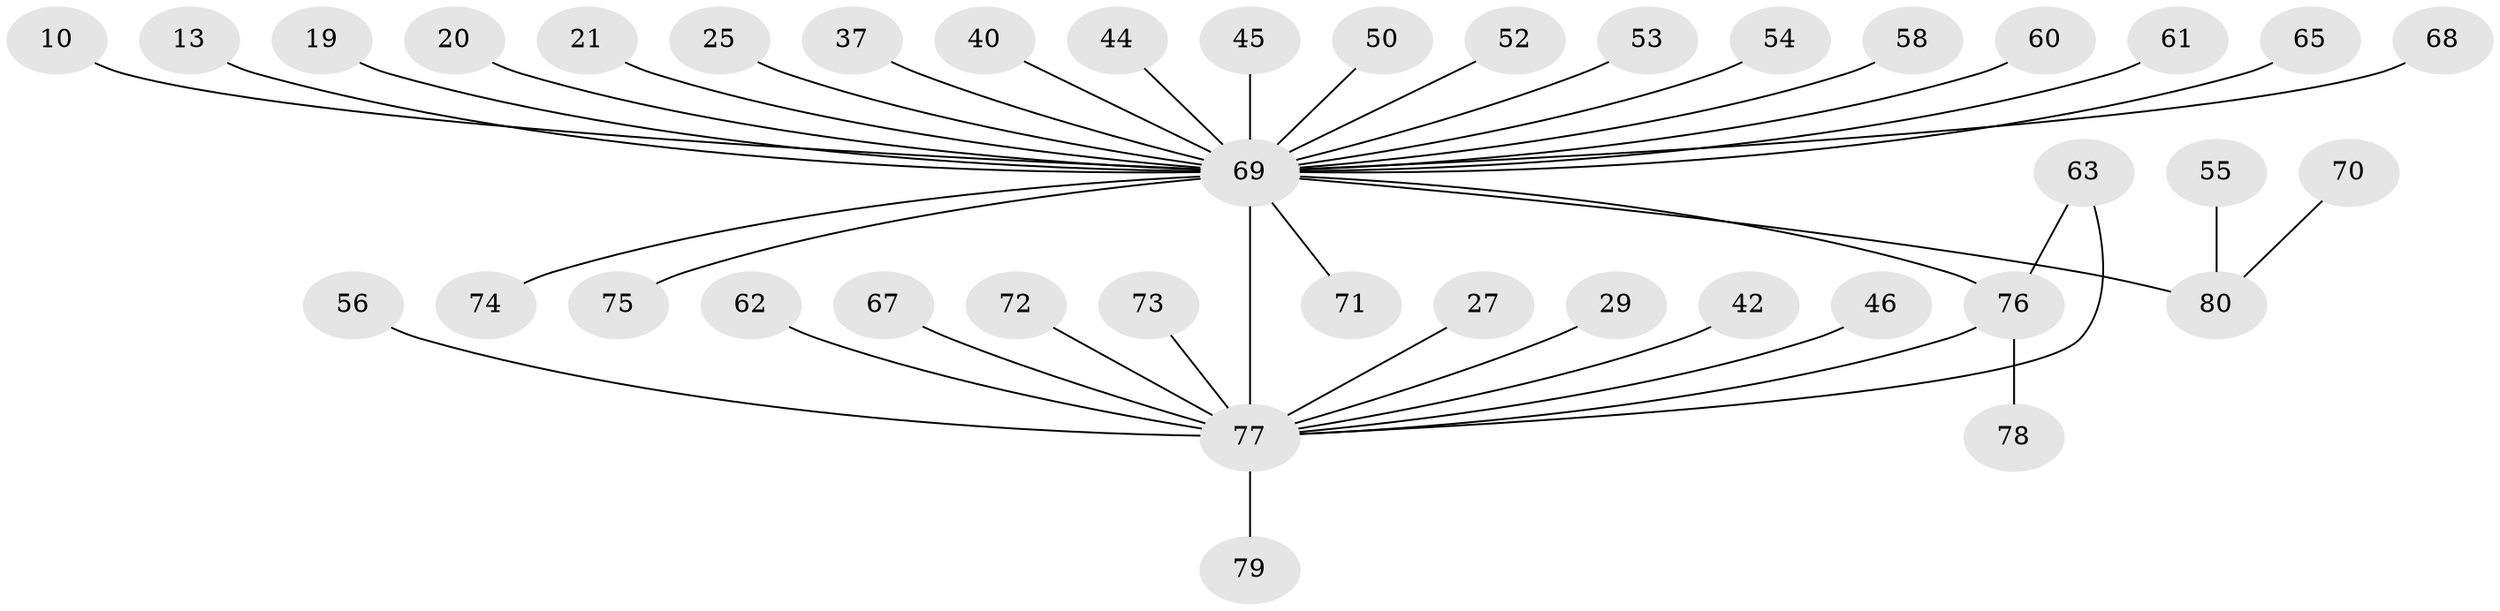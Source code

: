 // original degree distribution, {28: 0.0125, 7: 0.025, 3: 0.1, 2: 0.1875, 4: 0.05, 5: 0.025, 1: 0.575, 8: 0.0125, 6: 0.0125}
// Generated by graph-tools (version 1.1) at 2025/51/03/04/25 21:51:07]
// undirected, 40 vertices, 41 edges
graph export_dot {
graph [start="1"]
  node [color=gray90,style=filled];
  10;
  13;
  19;
  20;
  21;
  25;
  27;
  29;
  37;
  40;
  42;
  44 [super="+4"];
  45;
  46;
  50;
  52;
  53 [super="+49"];
  54 [super="+5"];
  55 [super="+39"];
  56;
  58;
  60;
  61;
  62;
  63;
  65;
  67;
  68;
  69 [super="+51+8+34+16+1"];
  70;
  71;
  72;
  73 [super="+57+59"];
  74;
  75;
  76 [super="+35+64"];
  77 [super="+30+7+66"];
  78;
  79;
  80 [super="+48+41"];
  10 -- 69;
  13 -- 69;
  19 -- 69;
  20 -- 69;
  21 -- 69;
  25 -- 69;
  27 -- 77;
  29 -- 77;
  37 -- 69;
  40 -- 69;
  42 -- 77;
  44 -- 69;
  45 -- 69;
  46 -- 77;
  50 -- 69;
  52 -- 69;
  53 -- 69;
  54 -- 69;
  55 -- 80;
  56 -- 77;
  58 -- 69;
  60 -- 69;
  61 -- 69;
  62 -- 77;
  63 -- 77 [weight=2];
  63 -- 76;
  65 -- 69;
  67 -- 77;
  68 -- 69;
  69 -- 77 [weight=7];
  69 -- 71;
  69 -- 74;
  69 -- 75;
  69 -- 80 [weight=2];
  69 -- 76 [weight=2];
  70 -- 80;
  72 -- 77;
  73 -- 77;
  76 -- 77;
  76 -- 78;
  77 -- 79;
}
